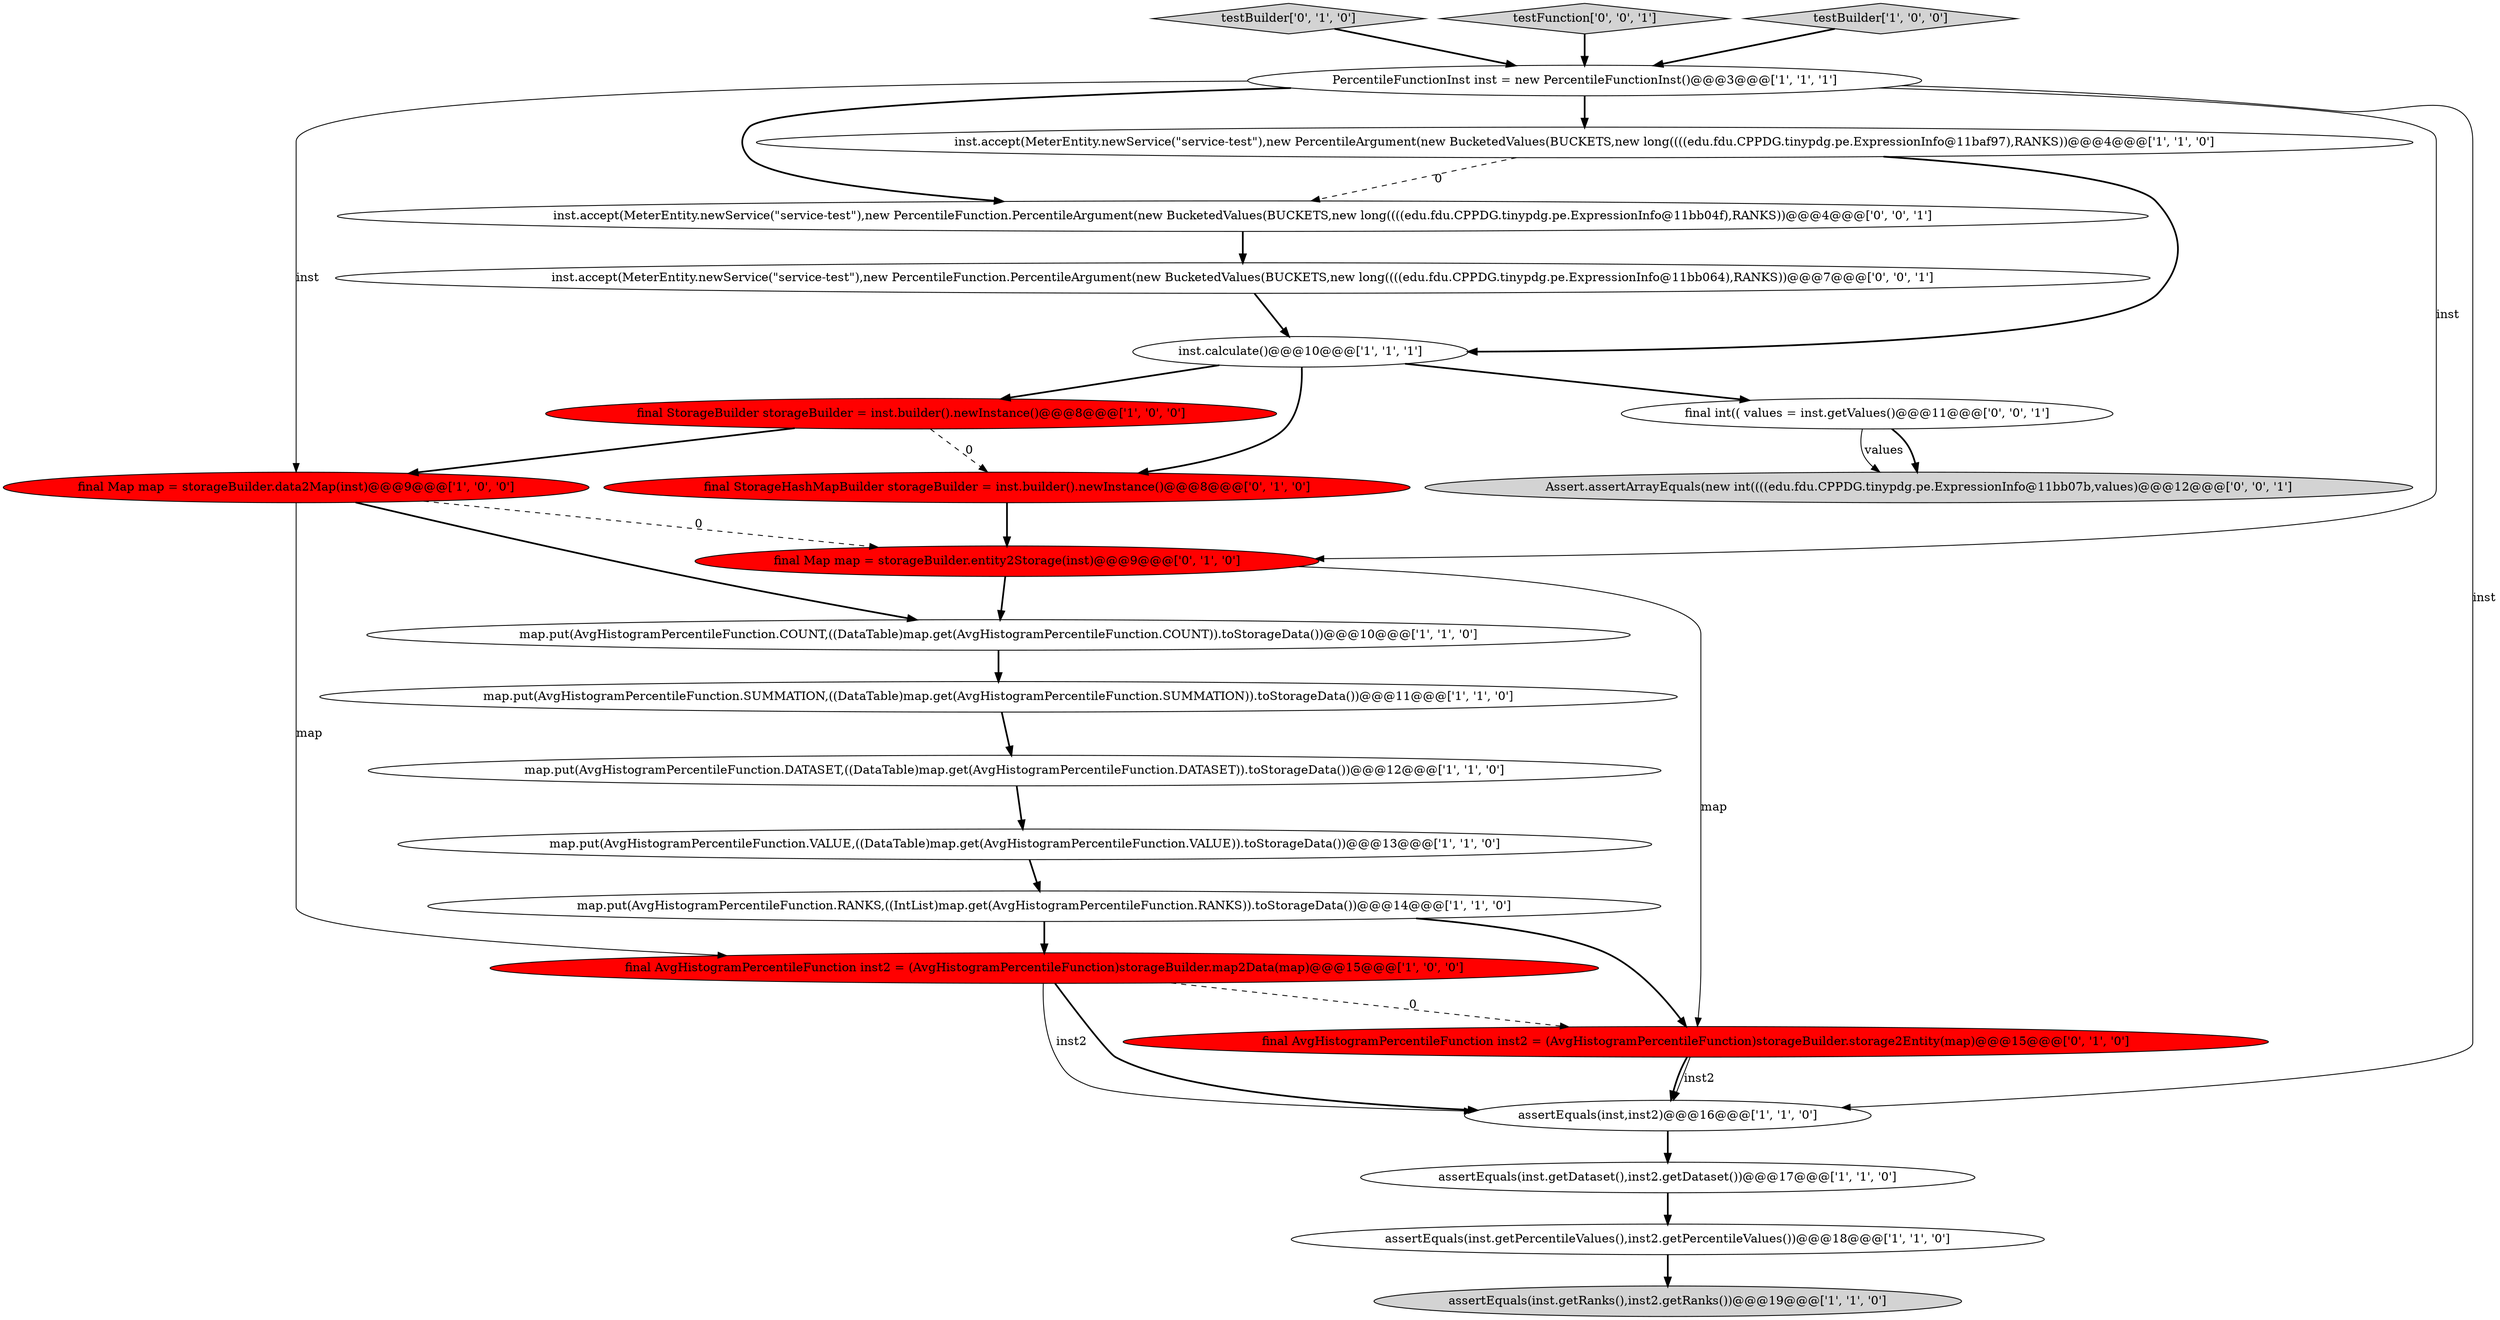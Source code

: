 digraph {
4 [style = filled, label = "map.put(AvgHistogramPercentileFunction.RANKS,((IntList)map.get(AvgHistogramPercentileFunction.RANKS)).toStorageData())@@@14@@@['1', '1', '0']", fillcolor = white, shape = ellipse image = "AAA0AAABBB1BBB"];
18 [style = filled, label = "final AvgHistogramPercentileFunction inst2 = (AvgHistogramPercentileFunction)storageBuilder.storage2Entity(map)@@@15@@@['0', '1', '0']", fillcolor = red, shape = ellipse image = "AAA1AAABBB2BBB"];
12 [style = filled, label = "PercentileFunctionInst inst = new PercentileFunctionInst()@@@3@@@['1', '1', '1']", fillcolor = white, shape = ellipse image = "AAA0AAABBB1BBB"];
10 [style = filled, label = "inst.accept(MeterEntity.newService(\"service-test\"),new PercentileArgument(new BucketedValues(BUCKETS,new long((((edu.fdu.CPPDG.tinypdg.pe.ExpressionInfo@11baf97),RANKS))@@@4@@@['1', '1', '0']", fillcolor = white, shape = ellipse image = "AAA0AAABBB1BBB"];
7 [style = filled, label = "assertEquals(inst.getDataset(),inst2.getDataset())@@@17@@@['1', '1', '0']", fillcolor = white, shape = ellipse image = "AAA0AAABBB1BBB"];
9 [style = filled, label = "final AvgHistogramPercentileFunction inst2 = (AvgHistogramPercentileFunction)storageBuilder.map2Data(map)@@@15@@@['1', '0', '0']", fillcolor = red, shape = ellipse image = "AAA1AAABBB1BBB"];
19 [style = filled, label = "testBuilder['0', '1', '0']", fillcolor = lightgray, shape = diamond image = "AAA0AAABBB2BBB"];
22 [style = filled, label = "testFunction['0', '0', '1']", fillcolor = lightgray, shape = diamond image = "AAA0AAABBB3BBB"];
13 [style = filled, label = "map.put(AvgHistogramPercentileFunction.DATASET,((DataTable)map.get(AvgHistogramPercentileFunction.DATASET)).toStorageData())@@@12@@@['1', '1', '0']", fillcolor = white, shape = ellipse image = "AAA0AAABBB1BBB"];
8 [style = filled, label = "map.put(AvgHistogramPercentileFunction.VALUE,((DataTable)map.get(AvgHistogramPercentileFunction.VALUE)).toStorageData())@@@13@@@['1', '1', '0']", fillcolor = white, shape = ellipse image = "AAA0AAABBB1BBB"];
6 [style = filled, label = "final Map map = storageBuilder.data2Map(inst)@@@9@@@['1', '0', '0']", fillcolor = red, shape = ellipse image = "AAA1AAABBB1BBB"];
15 [style = filled, label = "testBuilder['1', '0', '0']", fillcolor = lightgray, shape = diamond image = "AAA0AAABBB1BBB"];
11 [style = filled, label = "assertEquals(inst.getPercentileValues(),inst2.getPercentileValues())@@@18@@@['1', '1', '0']", fillcolor = white, shape = ellipse image = "AAA0AAABBB1BBB"];
21 [style = filled, label = "Assert.assertArrayEquals(new int((((edu.fdu.CPPDG.tinypdg.pe.ExpressionInfo@11bb07b,values)@@@12@@@['0', '0', '1']", fillcolor = lightgray, shape = ellipse image = "AAA0AAABBB3BBB"];
0 [style = filled, label = "map.put(AvgHistogramPercentileFunction.COUNT,((DataTable)map.get(AvgHistogramPercentileFunction.COUNT)).toStorageData())@@@10@@@['1', '1', '0']", fillcolor = white, shape = ellipse image = "AAA0AAABBB1BBB"];
5 [style = filled, label = "assertEquals(inst,inst2)@@@16@@@['1', '1', '0']", fillcolor = white, shape = ellipse image = "AAA0AAABBB1BBB"];
23 [style = filled, label = "inst.accept(MeterEntity.newService(\"service-test\"),new PercentileFunction.PercentileArgument(new BucketedValues(BUCKETS,new long((((edu.fdu.CPPDG.tinypdg.pe.ExpressionInfo@11bb04f),RANKS))@@@4@@@['0', '0', '1']", fillcolor = white, shape = ellipse image = "AAA0AAABBB3BBB"];
16 [style = filled, label = "final Map map = storageBuilder.entity2Storage(inst)@@@9@@@['0', '1', '0']", fillcolor = red, shape = ellipse image = "AAA1AAABBB2BBB"];
3 [style = filled, label = "inst.calculate()@@@10@@@['1', '1', '1']", fillcolor = white, shape = ellipse image = "AAA0AAABBB1BBB"];
24 [style = filled, label = "final int(( values = inst.getValues()@@@11@@@['0', '0', '1']", fillcolor = white, shape = ellipse image = "AAA0AAABBB3BBB"];
20 [style = filled, label = "inst.accept(MeterEntity.newService(\"service-test\"),new PercentileFunction.PercentileArgument(new BucketedValues(BUCKETS,new long((((edu.fdu.CPPDG.tinypdg.pe.ExpressionInfo@11bb064),RANKS))@@@7@@@['0', '0', '1']", fillcolor = white, shape = ellipse image = "AAA0AAABBB3BBB"];
1 [style = filled, label = "map.put(AvgHistogramPercentileFunction.SUMMATION,((DataTable)map.get(AvgHistogramPercentileFunction.SUMMATION)).toStorageData())@@@11@@@['1', '1', '0']", fillcolor = white, shape = ellipse image = "AAA0AAABBB1BBB"];
14 [style = filled, label = "final StorageBuilder storageBuilder = inst.builder().newInstance()@@@8@@@['1', '0', '0']", fillcolor = red, shape = ellipse image = "AAA1AAABBB1BBB"];
2 [style = filled, label = "assertEquals(inst.getRanks(),inst2.getRanks())@@@19@@@['1', '1', '0']", fillcolor = lightgray, shape = ellipse image = "AAA0AAABBB1BBB"];
17 [style = filled, label = "final StorageHashMapBuilder storageBuilder = inst.builder().newInstance()@@@8@@@['0', '1', '0']", fillcolor = red, shape = ellipse image = "AAA1AAABBB2BBB"];
4->9 [style = bold, label=""];
9->5 [style = solid, label="inst2"];
16->0 [style = bold, label=""];
23->20 [style = bold, label=""];
7->11 [style = bold, label=""];
19->12 [style = bold, label=""];
3->24 [style = bold, label=""];
9->18 [style = dashed, label="0"];
3->14 [style = bold, label=""];
10->3 [style = bold, label=""];
4->18 [style = bold, label=""];
6->0 [style = bold, label=""];
20->3 [style = bold, label=""];
16->18 [style = solid, label="map"];
12->6 [style = solid, label="inst"];
18->5 [style = solid, label="inst2"];
1->13 [style = bold, label=""];
11->2 [style = bold, label=""];
12->5 [style = solid, label="inst"];
12->10 [style = bold, label=""];
6->16 [style = dashed, label="0"];
24->21 [style = bold, label=""];
0->1 [style = bold, label=""];
18->5 [style = bold, label=""];
22->12 [style = bold, label=""];
9->5 [style = bold, label=""];
24->21 [style = solid, label="values"];
5->7 [style = bold, label=""];
3->17 [style = bold, label=""];
14->17 [style = dashed, label="0"];
15->12 [style = bold, label=""];
12->23 [style = bold, label=""];
8->4 [style = bold, label=""];
13->8 [style = bold, label=""];
12->16 [style = solid, label="inst"];
14->6 [style = bold, label=""];
10->23 [style = dashed, label="0"];
17->16 [style = bold, label=""];
6->9 [style = solid, label="map"];
}
